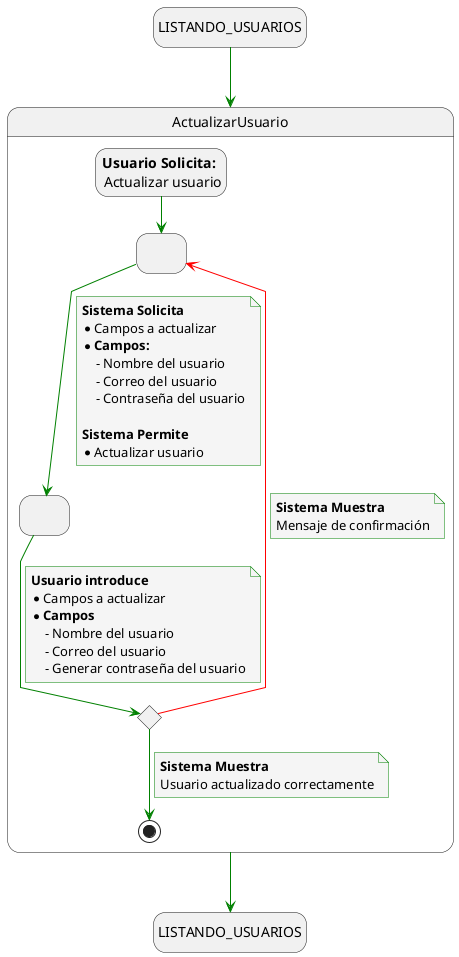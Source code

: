 @startuml leer_confirmar_documento

skinparam {
  NoteBackgroundColor #whiteSmoke
  ArrowColor #green
  NoteBorderColor #green
  linetype polyline
}

hide empty description

state startState as "LISTANDO_USUARIOS"
state endState as "LISTANDO_USUARIOS"

startState --> ActualizarUsuario
ActualizarUsuario --> endState

state ActualizarUsuario {
    state solicitudActualizarUsuario as " "
    state envioActualizarUsuario as " "
    state revisionActualizarUsuario <<choice>>
    state usuarioSolicita as "<b>Usuario Solicita:</b> \n Actualizar usuario"

    usuarioSolicita --> solicitudActualizarUsuario
    solicitudActualizarUsuario --> envioActualizarUsuario
    note on link
        <b>Sistema Solicita</b>
        * Campos a actualizar
        * <b>Campos:</b>
            - Nombre del usuario
            - Correo del usuario
            - Contraseña del usuario

        <b>Sistema Permite</b>
        * Actualizar usuario
    end note

    envioActualizarUsuario --> revisionActualizarUsuario
    note on link
        <b>Usuario introduce</b>
        * Campos a actualizar
        * <b>Campos</b>
            - Nombre del usuario
            - Correo del usuario
            - Generar contraseña del usuario
    end note

    revisionActualizarUsuario -[#red]-> solicitudActualizarUsuario
    note on link
        <b>Sistema Muestra</b>
        Mensaje de confirmación
    end note

   revisionActualizarUsuario --> [*]
    note on link
        <b>Sistema Muestra</b>
        Usuario actualizado correctamente
    end note

}

@enduml